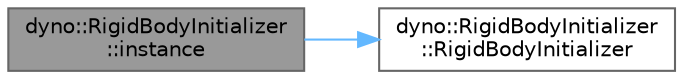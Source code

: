 digraph "dyno::RigidBodyInitializer::instance"
{
 // LATEX_PDF_SIZE
  bgcolor="transparent";
  edge [fontname=Helvetica,fontsize=10,labelfontname=Helvetica,labelfontsize=10];
  node [fontname=Helvetica,fontsize=10,shape=box,height=0.2,width=0.4];
  rankdir="LR";
  Node1 [id="Node000001",label="dyno::RigidBodyInitializer\l::instance",height=0.2,width=0.4,color="gray40", fillcolor="grey60", style="filled", fontcolor="black",tooltip=" "];
  Node1 -> Node2 [id="edge1_Node000001_Node000002",color="steelblue1",style="solid",tooltip=" "];
  Node2 [id="Node000002",label="dyno::RigidBodyInitializer\l::RigidBodyInitializer",height=0.2,width=0.4,color="grey40", fillcolor="white", style="filled",URL="$classdyno_1_1_rigid_body_initializer.html#a2fe9863f16bcb6b3b4e6107fb0d58472",tooltip=" "];
}
